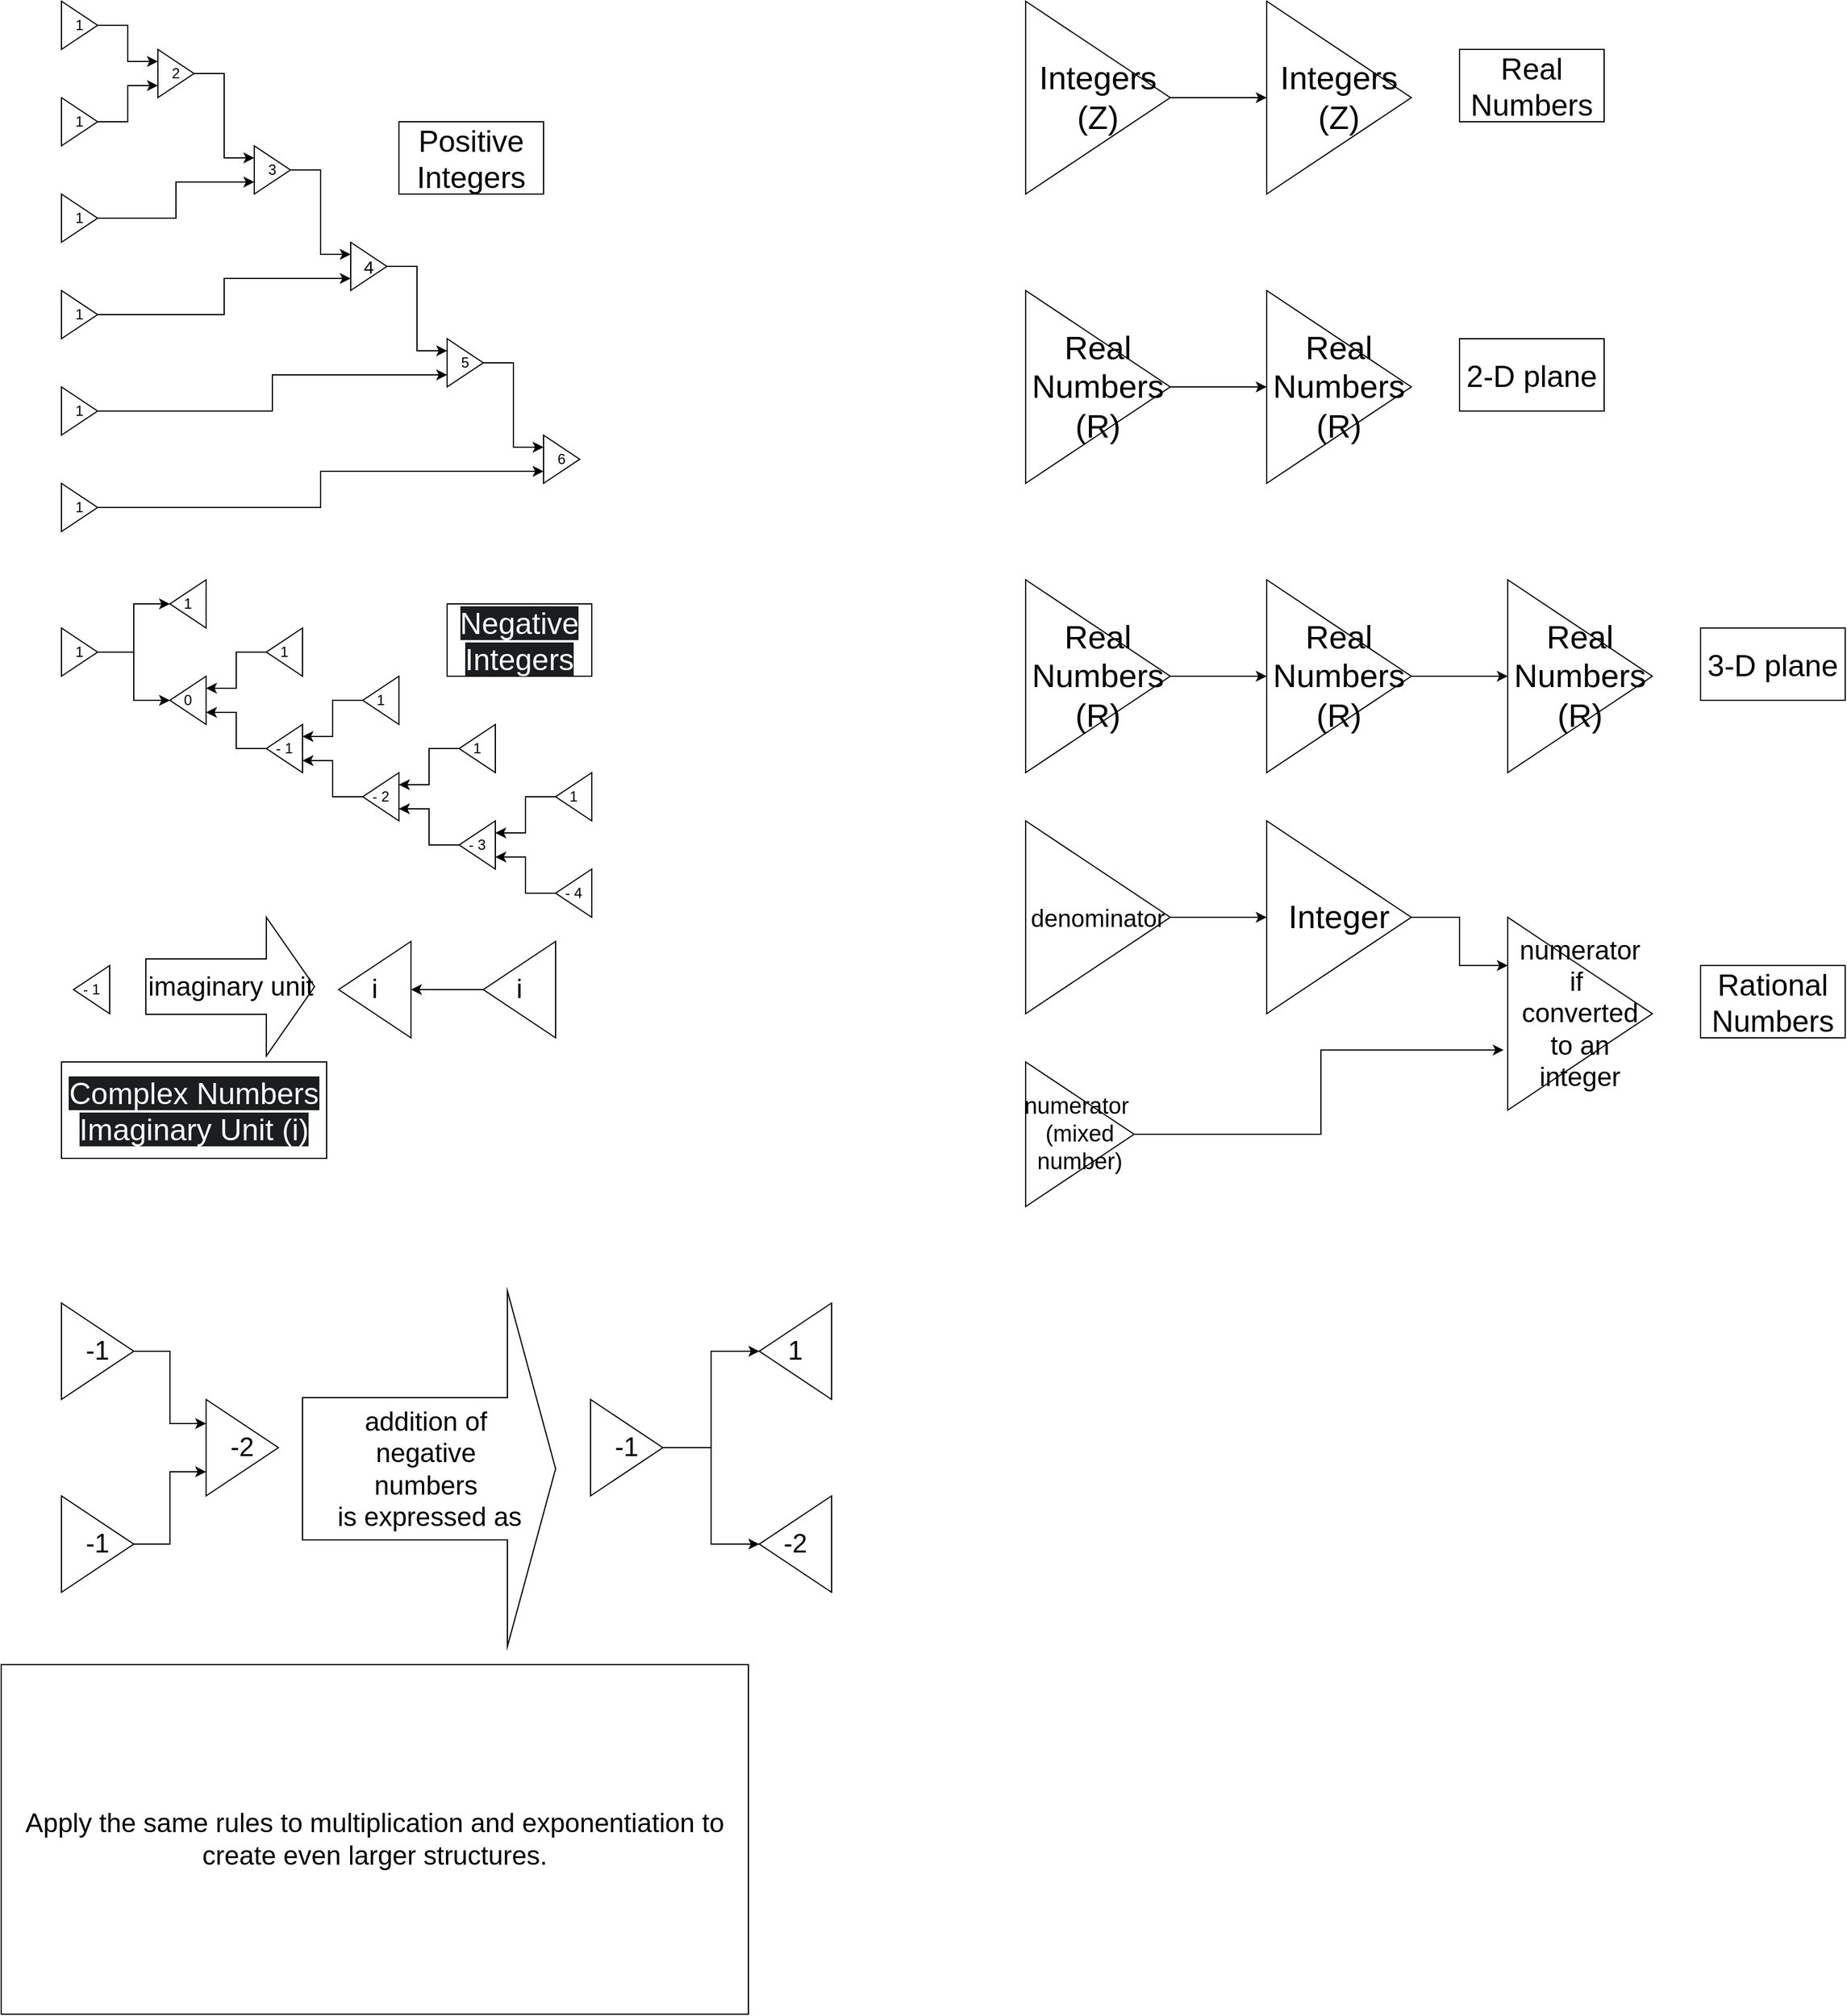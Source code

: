 <mxfile version="26.2.2">
  <diagram name="Page-1" id="xRfz-6UvRlw8iDULHB4P">
    <mxGraphModel dx="2380" dy="1415" grid="1" gridSize="10" guides="1" tooltips="1" connect="1" arrows="1" fold="1" page="1" pageScale="1" pageWidth="850" pageHeight="1100" math="0" shadow="0">
      <root>
        <mxCell id="0" />
        <mxCell id="1" parent="0" />
        <mxCell id="XdePbFOdz1kA0PpPe4pF-14" style="edgeStyle=orthogonalEdgeStyle;rounded=0;orthogonalLoop=1;jettySize=auto;html=1;entryX=0;entryY=0.25;entryDx=0;entryDy=0;" parent="1" source="XdePbFOdz1kA0PpPe4pF-1" target="XdePbFOdz1kA0PpPe4pF-7" edge="1">
          <mxGeometry relative="1" as="geometry" />
        </mxCell>
        <mxCell id="XdePbFOdz1kA0PpPe4pF-1" value="1" style="triangle;whiteSpace=wrap;html=1;" parent="1" vertex="1">
          <mxGeometry x="120" y="80" width="30" height="40" as="geometry" />
        </mxCell>
        <mxCell id="XdePbFOdz1kA0PpPe4pF-11" style="edgeStyle=orthogonalEdgeStyle;rounded=0;orthogonalLoop=1;jettySize=auto;html=1;entryX=0;entryY=0.75;entryDx=0;entryDy=0;" parent="1" source="XdePbFOdz1kA0PpPe4pF-2" target="XdePbFOdz1kA0PpPe4pF-7" edge="1">
          <mxGeometry relative="1" as="geometry" />
        </mxCell>
        <mxCell id="XdePbFOdz1kA0PpPe4pF-2" value="1" style="triangle;whiteSpace=wrap;html=1;" parent="1" vertex="1">
          <mxGeometry x="120" y="160" width="30" height="40" as="geometry" />
        </mxCell>
        <mxCell id="XdePbFOdz1kA0PpPe4pF-12" style="edgeStyle=orthogonalEdgeStyle;rounded=0;orthogonalLoop=1;jettySize=auto;html=1;entryX=0;entryY=0.75;entryDx=0;entryDy=0;" parent="1" source="XdePbFOdz1kA0PpPe4pF-3" target="XdePbFOdz1kA0PpPe4pF-8" edge="1">
          <mxGeometry relative="1" as="geometry" />
        </mxCell>
        <mxCell id="XdePbFOdz1kA0PpPe4pF-3" value="1" style="triangle;whiteSpace=wrap;html=1;" parent="1" vertex="1">
          <mxGeometry x="120" y="240" width="30" height="40" as="geometry" />
        </mxCell>
        <mxCell id="XdePbFOdz1kA0PpPe4pF-16" style="edgeStyle=orthogonalEdgeStyle;rounded=0;orthogonalLoop=1;jettySize=auto;html=1;entryX=0;entryY=0.75;entryDx=0;entryDy=0;" parent="1" source="XdePbFOdz1kA0PpPe4pF-4" target="XdePbFOdz1kA0PpPe4pF-15" edge="1">
          <mxGeometry relative="1" as="geometry" />
        </mxCell>
        <mxCell id="XdePbFOdz1kA0PpPe4pF-4" value="1" style="triangle;whiteSpace=wrap;html=1;" parent="1" vertex="1">
          <mxGeometry x="120" y="320" width="30" height="40" as="geometry" />
        </mxCell>
        <mxCell id="XdePbFOdz1kA0PpPe4pF-19" style="edgeStyle=orthogonalEdgeStyle;rounded=0;orthogonalLoop=1;jettySize=auto;html=1;entryX=0;entryY=0.75;entryDx=0;entryDy=0;" parent="1" source="XdePbFOdz1kA0PpPe4pF-5" target="XdePbFOdz1kA0PpPe4pF-18" edge="1">
          <mxGeometry relative="1" as="geometry" />
        </mxCell>
        <mxCell id="XdePbFOdz1kA0PpPe4pF-5" value="1" style="triangle;whiteSpace=wrap;html=1;" parent="1" vertex="1">
          <mxGeometry x="120" y="400" width="30" height="40" as="geometry" />
        </mxCell>
        <mxCell id="XdePbFOdz1kA0PpPe4pF-23" style="edgeStyle=orthogonalEdgeStyle;rounded=0;orthogonalLoop=1;jettySize=auto;html=1;entryX=0;entryY=0.75;entryDx=0;entryDy=0;" parent="1" source="XdePbFOdz1kA0PpPe4pF-6" target="XdePbFOdz1kA0PpPe4pF-22" edge="1">
          <mxGeometry relative="1" as="geometry" />
        </mxCell>
        <mxCell id="XdePbFOdz1kA0PpPe4pF-6" value="1" style="triangle;whiteSpace=wrap;html=1;" parent="1" vertex="1">
          <mxGeometry x="120" y="480" width="30" height="40" as="geometry" />
        </mxCell>
        <mxCell id="XdePbFOdz1kA0PpPe4pF-13" style="edgeStyle=orthogonalEdgeStyle;rounded=0;orthogonalLoop=1;jettySize=auto;html=1;entryX=0;entryY=0.25;entryDx=0;entryDy=0;" parent="1" source="XdePbFOdz1kA0PpPe4pF-7" target="XdePbFOdz1kA0PpPe4pF-8" edge="1">
          <mxGeometry relative="1" as="geometry" />
        </mxCell>
        <mxCell id="XdePbFOdz1kA0PpPe4pF-7" value="2" style="triangle;whiteSpace=wrap;html=1;" parent="1" vertex="1">
          <mxGeometry x="200" y="120" width="30" height="40" as="geometry" />
        </mxCell>
        <mxCell id="XdePbFOdz1kA0PpPe4pF-17" style="edgeStyle=orthogonalEdgeStyle;rounded=0;orthogonalLoop=1;jettySize=auto;html=1;entryX=0;entryY=0.25;entryDx=0;entryDy=0;" parent="1" source="XdePbFOdz1kA0PpPe4pF-8" target="XdePbFOdz1kA0PpPe4pF-15" edge="1">
          <mxGeometry relative="1" as="geometry" />
        </mxCell>
        <mxCell id="XdePbFOdz1kA0PpPe4pF-8" value="3" style="triangle;whiteSpace=wrap;html=1;" parent="1" vertex="1">
          <mxGeometry x="280" y="200" width="30" height="40" as="geometry" />
        </mxCell>
        <mxCell id="XdePbFOdz1kA0PpPe4pF-20" style="edgeStyle=orthogonalEdgeStyle;rounded=0;orthogonalLoop=1;jettySize=auto;html=1;entryX=0;entryY=0.25;entryDx=0;entryDy=0;" parent="1" source="XdePbFOdz1kA0PpPe4pF-15" target="XdePbFOdz1kA0PpPe4pF-18" edge="1">
          <mxGeometry relative="1" as="geometry" />
        </mxCell>
        <mxCell id="XdePbFOdz1kA0PpPe4pF-15" value="4" style="triangle;whiteSpace=wrap;html=1;fontSize=15;" parent="1" vertex="1">
          <mxGeometry x="360" y="280" width="30" height="40" as="geometry" />
        </mxCell>
        <mxCell id="XdePbFOdz1kA0PpPe4pF-24" style="edgeStyle=orthogonalEdgeStyle;rounded=0;orthogonalLoop=1;jettySize=auto;html=1;entryX=0;entryY=0.25;entryDx=0;entryDy=0;" parent="1" source="XdePbFOdz1kA0PpPe4pF-18" target="XdePbFOdz1kA0PpPe4pF-22" edge="1">
          <mxGeometry relative="1" as="geometry" />
        </mxCell>
        <mxCell id="XdePbFOdz1kA0PpPe4pF-18" value="5" style="triangle;whiteSpace=wrap;html=1;" parent="1" vertex="1">
          <mxGeometry x="440" y="360" width="30" height="40" as="geometry" />
        </mxCell>
        <mxCell id="XdePbFOdz1kA0PpPe4pF-22" value="6" style="triangle;whiteSpace=wrap;html=1;" parent="1" vertex="1">
          <mxGeometry x="520" y="440" width="30" height="40" as="geometry" />
        </mxCell>
        <mxCell id="XdePbFOdz1kA0PpPe4pF-25" value="&lt;font style=&quot;font-size: 25px;&quot;&gt;Positive Integers&lt;/font&gt;" style="whiteSpace=wrap;html=1;" parent="1" vertex="1">
          <mxGeometry x="400" y="180" width="120" height="60" as="geometry" />
        </mxCell>
        <mxCell id="XdePbFOdz1kA0PpPe4pF-33" style="edgeStyle=orthogonalEdgeStyle;rounded=0;orthogonalLoop=1;jettySize=auto;html=1;entryX=1;entryY=0.5;entryDx=0;entryDy=0;" parent="1" source="XdePbFOdz1kA0PpPe4pF-26" target="XdePbFOdz1kA0PpPe4pF-30" edge="1">
          <mxGeometry relative="1" as="geometry" />
        </mxCell>
        <mxCell id="XdePbFOdz1kA0PpPe4pF-34" style="edgeStyle=orthogonalEdgeStyle;rounded=0;orthogonalLoop=1;jettySize=auto;html=1;entryX=1;entryY=0.5;entryDx=0;entryDy=0;" parent="1" source="XdePbFOdz1kA0PpPe4pF-26" target="XdePbFOdz1kA0PpPe4pF-29" edge="1">
          <mxGeometry relative="1" as="geometry" />
        </mxCell>
        <mxCell id="XdePbFOdz1kA0PpPe4pF-26" value="1" style="triangle;whiteSpace=wrap;html=1;" parent="1" vertex="1">
          <mxGeometry x="120" y="600" width="30" height="40" as="geometry" />
        </mxCell>
        <mxCell id="XdePbFOdz1kA0PpPe4pF-29" value="0" style="triangle;whiteSpace=wrap;html=1;direction=west;" parent="1" vertex="1">
          <mxGeometry x="210" y="640" width="30" height="40" as="geometry" />
        </mxCell>
        <mxCell id="XdePbFOdz1kA0PpPe4pF-30" value="1" style="triangle;whiteSpace=wrap;html=1;direction=west;" parent="1" vertex="1">
          <mxGeometry x="210" y="560" width="30" height="40" as="geometry" />
        </mxCell>
        <mxCell id="XdePbFOdz1kA0PpPe4pF-35" style="edgeStyle=orthogonalEdgeStyle;rounded=0;orthogonalLoop=1;jettySize=auto;html=1;entryX=0;entryY=0.75;entryDx=0;entryDy=0;" parent="1" source="XdePbFOdz1kA0PpPe4pF-31" target="XdePbFOdz1kA0PpPe4pF-29" edge="1">
          <mxGeometry relative="1" as="geometry" />
        </mxCell>
        <mxCell id="XdePbFOdz1kA0PpPe4pF-31" value="1" style="triangle;whiteSpace=wrap;html=1;direction=west;" parent="1" vertex="1">
          <mxGeometry x="290" y="600" width="30" height="40" as="geometry" />
        </mxCell>
        <mxCell id="XdePbFOdz1kA0PpPe4pF-36" style="edgeStyle=orthogonalEdgeStyle;rounded=0;orthogonalLoop=1;jettySize=auto;html=1;entryX=0;entryY=0.25;entryDx=0;entryDy=0;" parent="1" source="XdePbFOdz1kA0PpPe4pF-32" target="XdePbFOdz1kA0PpPe4pF-29" edge="1">
          <mxGeometry relative="1" as="geometry" />
        </mxCell>
        <mxCell id="XdePbFOdz1kA0PpPe4pF-32" value="- 1" style="triangle;whiteSpace=wrap;html=1;direction=west;" parent="1" vertex="1">
          <mxGeometry x="290" y="680" width="30" height="40" as="geometry" />
        </mxCell>
        <mxCell id="XdePbFOdz1kA0PpPe4pF-40" style="edgeStyle=orthogonalEdgeStyle;rounded=0;orthogonalLoop=1;jettySize=auto;html=1;entryX=0;entryY=0.75;entryDx=0;entryDy=0;" parent="1" source="XdePbFOdz1kA0PpPe4pF-37" target="XdePbFOdz1kA0PpPe4pF-32" edge="1">
          <mxGeometry relative="1" as="geometry" />
        </mxCell>
        <mxCell id="XdePbFOdz1kA0PpPe4pF-37" value="1" style="triangle;whiteSpace=wrap;html=1;direction=west;" parent="1" vertex="1">
          <mxGeometry x="370" y="640" width="30" height="40" as="geometry" />
        </mxCell>
        <mxCell id="XdePbFOdz1kA0PpPe4pF-39" style="edgeStyle=orthogonalEdgeStyle;rounded=0;orthogonalLoop=1;jettySize=auto;html=1;entryX=0;entryY=0.25;entryDx=0;entryDy=0;" parent="1" source="XdePbFOdz1kA0PpPe4pF-38" target="XdePbFOdz1kA0PpPe4pF-32" edge="1">
          <mxGeometry relative="1" as="geometry" />
        </mxCell>
        <mxCell id="XdePbFOdz1kA0PpPe4pF-38" value="- 2" style="triangle;whiteSpace=wrap;html=1;direction=west;" parent="1" vertex="1">
          <mxGeometry x="370" y="720" width="30" height="40" as="geometry" />
        </mxCell>
        <mxCell id="XdePbFOdz1kA0PpPe4pF-45" style="edgeStyle=orthogonalEdgeStyle;rounded=0;orthogonalLoop=1;jettySize=auto;html=1;entryX=0;entryY=0.75;entryDx=0;entryDy=0;" parent="1" source="XdePbFOdz1kA0PpPe4pF-41" target="XdePbFOdz1kA0PpPe4pF-38" edge="1">
          <mxGeometry relative="1" as="geometry" />
        </mxCell>
        <mxCell id="XdePbFOdz1kA0PpPe4pF-41" value="1" style="triangle;whiteSpace=wrap;html=1;direction=west;" parent="1" vertex="1">
          <mxGeometry x="450" y="680" width="30" height="40" as="geometry" />
        </mxCell>
        <mxCell id="XdePbFOdz1kA0PpPe4pF-46" style="edgeStyle=orthogonalEdgeStyle;rounded=0;orthogonalLoop=1;jettySize=auto;html=1;entryX=0;entryY=0.25;entryDx=0;entryDy=0;" parent="1" source="XdePbFOdz1kA0PpPe4pF-42" target="XdePbFOdz1kA0PpPe4pF-38" edge="1">
          <mxGeometry relative="1" as="geometry" />
        </mxCell>
        <mxCell id="XdePbFOdz1kA0PpPe4pF-42" value="- 3" style="triangle;whiteSpace=wrap;html=1;direction=west;" parent="1" vertex="1">
          <mxGeometry x="450" y="760" width="30" height="40" as="geometry" />
        </mxCell>
        <mxCell id="XdePbFOdz1kA0PpPe4pF-47" style="edgeStyle=orthogonalEdgeStyle;rounded=0;orthogonalLoop=1;jettySize=auto;html=1;entryX=0;entryY=0.75;entryDx=0;entryDy=0;" parent="1" source="XdePbFOdz1kA0PpPe4pF-43" target="XdePbFOdz1kA0PpPe4pF-42" edge="1">
          <mxGeometry relative="1" as="geometry" />
        </mxCell>
        <mxCell id="XdePbFOdz1kA0PpPe4pF-43" value="1" style="triangle;whiteSpace=wrap;html=1;direction=west;" parent="1" vertex="1">
          <mxGeometry x="530" y="720" width="30" height="40" as="geometry" />
        </mxCell>
        <mxCell id="XdePbFOdz1kA0PpPe4pF-48" style="edgeStyle=orthogonalEdgeStyle;rounded=0;orthogonalLoop=1;jettySize=auto;html=1;entryX=0;entryY=0.25;entryDx=0;entryDy=0;" parent="1" source="XdePbFOdz1kA0PpPe4pF-44" target="XdePbFOdz1kA0PpPe4pF-42" edge="1">
          <mxGeometry relative="1" as="geometry" />
        </mxCell>
        <mxCell id="XdePbFOdz1kA0PpPe4pF-44" value="- 4" style="triangle;whiteSpace=wrap;html=1;direction=west;" parent="1" vertex="1">
          <mxGeometry x="530" y="800" width="30" height="40" as="geometry" />
        </mxCell>
        <mxCell id="XdePbFOdz1kA0PpPe4pF-49" value="&lt;br&gt;&lt;span style=&quot;color: rgb(255, 255, 255); font-family: Helvetica; font-size: 25px; font-style: normal; font-variant-ligatures: normal; font-variant-caps: normal; font-weight: 400; letter-spacing: normal; orphans: 2; text-align: center; text-indent: 0px; text-transform: none; widows: 2; word-spacing: 0px; -webkit-text-stroke-width: 0px; white-space: normal; background-color: rgb(27, 29, 30); text-decoration-thickness: initial; text-decoration-style: initial; text-decoration-color: initial; display: inline !important; float: none;&quot;&gt;Negative Integers&lt;/span&gt;&lt;div&gt;&lt;br/&gt;&lt;/div&gt;" style="whiteSpace=wrap;html=1;" parent="1" vertex="1">
          <mxGeometry x="440" y="580" width="120" height="60" as="geometry" />
        </mxCell>
        <mxCell id="XdePbFOdz1kA0PpPe4pF-64" value="- 1" style="triangle;whiteSpace=wrap;html=1;direction=west;" parent="1" vertex="1">
          <mxGeometry x="130" y="880" width="30" height="40" as="geometry" />
        </mxCell>
        <mxCell id="XdePbFOdz1kA0PpPe4pF-65" value="&lt;font style=&quot;font-size: 22px;&quot;&gt;i&lt;/font&gt;" style="triangle;whiteSpace=wrap;html=1;direction=west;" parent="1" vertex="1">
          <mxGeometry x="350" y="860" width="60" height="80" as="geometry" />
        </mxCell>
        <mxCell id="XdePbFOdz1kA0PpPe4pF-68" style="edgeStyle=orthogonalEdgeStyle;rounded=0;orthogonalLoop=1;jettySize=auto;html=1;" parent="1" source="XdePbFOdz1kA0PpPe4pF-67" target="XdePbFOdz1kA0PpPe4pF-65" edge="1">
          <mxGeometry relative="1" as="geometry" />
        </mxCell>
        <mxCell id="XdePbFOdz1kA0PpPe4pF-67" value="&lt;font style=&quot;font-size: 22px;&quot;&gt;i&lt;/font&gt;" style="triangle;whiteSpace=wrap;html=1;direction=west;" parent="1" vertex="1">
          <mxGeometry x="470" y="860" width="60" height="80" as="geometry" />
        </mxCell>
        <mxCell id="XdePbFOdz1kA0PpPe4pF-69" value="&lt;span style=&quot;font-size: 25px; float: none; display: inline !important; color: rgb(255, 255, 255); background-color: rgb(27, 29, 30);&quot;&gt;Complex Numbers&lt;/span&gt;&lt;div&gt;&lt;span style=&quot;font-size: 25px; float: none; display: inline !important; color: rgb(255, 255, 255); background-color: rgb(27, 29, 30);&quot;&gt;Imaginary Unit (i)&lt;/span&gt;&lt;/div&gt;" style="whiteSpace=wrap;html=1;" parent="1" vertex="1">
          <mxGeometry x="120" y="960" width="220" height="80" as="geometry" />
        </mxCell>
        <mxCell id="XdePbFOdz1kA0PpPe4pF-72" value="" style="edgeStyle=orthogonalEdgeStyle;rounded=0;orthogonalLoop=1;jettySize=auto;html=1;" parent="1" source="XdePbFOdz1kA0PpPe4pF-70" target="XdePbFOdz1kA0PpPe4pF-71" edge="1">
          <mxGeometry relative="1" as="geometry" />
        </mxCell>
        <mxCell id="XdePbFOdz1kA0PpPe4pF-70" value="&lt;font style=&quot;font-size: 27px;&quot;&gt;Integers (Z)&lt;/font&gt;" style="triangle;whiteSpace=wrap;html=1;" parent="1" vertex="1">
          <mxGeometry x="920" y="80" width="120" height="160" as="geometry" />
        </mxCell>
        <mxCell id="XdePbFOdz1kA0PpPe4pF-71" value="&lt;font style=&quot;font-size: 27px;&quot;&gt;Integers (Z)&lt;/font&gt;" style="triangle;whiteSpace=wrap;html=1;" parent="1" vertex="1">
          <mxGeometry x="1120" y="80" width="120" height="160" as="geometry" />
        </mxCell>
        <mxCell id="XdePbFOdz1kA0PpPe4pF-73" value="&lt;font style=&quot;font-size: 25px;&quot;&gt;Real Numbers&lt;/font&gt;" style="whiteSpace=wrap;html=1;" parent="1" vertex="1">
          <mxGeometry x="1280" y="120" width="120" height="60" as="geometry" />
        </mxCell>
        <mxCell id="XdePbFOdz1kA0PpPe4pF-76" style="edgeStyle=orthogonalEdgeStyle;rounded=0;orthogonalLoop=1;jettySize=auto;html=1;entryX=0;entryY=0.5;entryDx=0;entryDy=0;" parent="1" source="XdePbFOdz1kA0PpPe4pF-74" target="XdePbFOdz1kA0PpPe4pF-75" edge="1">
          <mxGeometry relative="1" as="geometry" />
        </mxCell>
        <mxCell id="XdePbFOdz1kA0PpPe4pF-74" value="&lt;font style=&quot;font-size: 27px;&quot;&gt;Real Numbers (R)&lt;/font&gt;" style="triangle;whiteSpace=wrap;html=1;" parent="1" vertex="1">
          <mxGeometry x="920" y="320" width="120" height="160" as="geometry" />
        </mxCell>
        <mxCell id="XdePbFOdz1kA0PpPe4pF-75" value="&lt;font style=&quot;font-size: 27px;&quot;&gt;Real Numbers (R)&lt;/font&gt;" style="triangle;whiteSpace=wrap;html=1;" parent="1" vertex="1">
          <mxGeometry x="1120" y="320" width="120" height="160" as="geometry" />
        </mxCell>
        <mxCell id="XdePbFOdz1kA0PpPe4pF-77" value="&lt;font style=&quot;font-size: 25px;&quot;&gt;2-D plane&lt;/font&gt;" style="whiteSpace=wrap;html=1;" parent="1" vertex="1">
          <mxGeometry x="1280" y="360" width="120" height="60" as="geometry" />
        </mxCell>
        <mxCell id="XdePbFOdz1kA0PpPe4pF-78" style="edgeStyle=orthogonalEdgeStyle;rounded=0;orthogonalLoop=1;jettySize=auto;html=1;entryX=0;entryY=0.5;entryDx=0;entryDy=0;" parent="1" source="XdePbFOdz1kA0PpPe4pF-79" target="XdePbFOdz1kA0PpPe4pF-80" edge="1">
          <mxGeometry relative="1" as="geometry" />
        </mxCell>
        <mxCell id="XdePbFOdz1kA0PpPe4pF-79" value="&lt;font style=&quot;font-size: 27px;&quot;&gt;Real Numbers (R)&lt;/font&gt;" style="triangle;whiteSpace=wrap;html=1;" parent="1" vertex="1">
          <mxGeometry x="920" y="560" width="120" height="160" as="geometry" />
        </mxCell>
        <mxCell id="XdePbFOdz1kA0PpPe4pF-83" style="edgeStyle=orthogonalEdgeStyle;rounded=0;orthogonalLoop=1;jettySize=auto;html=1;entryX=0;entryY=0.5;entryDx=0;entryDy=0;" parent="1" source="XdePbFOdz1kA0PpPe4pF-80" target="XdePbFOdz1kA0PpPe4pF-82" edge="1">
          <mxGeometry relative="1" as="geometry" />
        </mxCell>
        <mxCell id="XdePbFOdz1kA0PpPe4pF-80" value="&lt;font style=&quot;font-size: 27px;&quot;&gt;Real Numbers (R)&lt;/font&gt;" style="triangle;whiteSpace=wrap;html=1;" parent="1" vertex="1">
          <mxGeometry x="1120" y="560" width="120" height="160" as="geometry" />
        </mxCell>
        <mxCell id="XdePbFOdz1kA0PpPe4pF-81" value="&lt;font style=&quot;font-size: 25px;&quot;&gt;3-D plane&lt;/font&gt;" style="whiteSpace=wrap;html=1;" parent="1" vertex="1">
          <mxGeometry x="1480" y="600" width="120" height="60" as="geometry" />
        </mxCell>
        <mxCell id="XdePbFOdz1kA0PpPe4pF-82" value="&lt;font style=&quot;font-size: 27px;&quot;&gt;Real Numbers (R)&lt;/font&gt;" style="triangle;whiteSpace=wrap;html=1;" parent="1" vertex="1">
          <mxGeometry x="1320" y="560" width="120" height="160" as="geometry" />
        </mxCell>
        <mxCell id="XdePbFOdz1kA0PpPe4pF-86" style="edgeStyle=orthogonalEdgeStyle;rounded=0;orthogonalLoop=1;jettySize=auto;html=1;" parent="1" source="XdePbFOdz1kA0PpPe4pF-84" target="XdePbFOdz1kA0PpPe4pF-85" edge="1">
          <mxGeometry relative="1" as="geometry" />
        </mxCell>
        <mxCell id="XdePbFOdz1kA0PpPe4pF-84" value="&lt;font style=&quot;font-size: 20px;&quot;&gt;denominator&lt;/font&gt;" style="triangle;whiteSpace=wrap;html=1;" parent="1" vertex="1">
          <mxGeometry x="920" y="760" width="120" height="160" as="geometry" />
        </mxCell>
        <mxCell id="XdePbFOdz1kA0PpPe4pF-96" style="edgeStyle=orthogonalEdgeStyle;rounded=0;orthogonalLoop=1;jettySize=auto;html=1;entryX=0;entryY=0.25;entryDx=0;entryDy=0;" parent="1" source="XdePbFOdz1kA0PpPe4pF-85" target="XdePbFOdz1kA0PpPe4pF-93" edge="1">
          <mxGeometry relative="1" as="geometry" />
        </mxCell>
        <mxCell id="XdePbFOdz1kA0PpPe4pF-85" value="&lt;font style=&quot;font-size: 27px;&quot;&gt;Integer&lt;/font&gt;" style="triangle;whiteSpace=wrap;html=1;" parent="1" vertex="1">
          <mxGeometry x="1120" y="760" width="120" height="160" as="geometry" />
        </mxCell>
        <mxCell id="XdePbFOdz1kA0PpPe4pF-87" value="&lt;font style=&quot;font-size: 25px;&quot;&gt;Rational Numbers&lt;/font&gt;" style="whiteSpace=wrap;html=1;" parent="1" vertex="1">
          <mxGeometry x="1480" y="880" width="120" height="60" as="geometry" />
        </mxCell>
        <mxCell id="XdePbFOdz1kA0PpPe4pF-92" value="&lt;font style=&quot;font-size: 19px;&quot;&gt;numerator&amp;nbsp; (mixed number)&lt;/font&gt;" style="triangle;whiteSpace=wrap;html=1;" parent="1" vertex="1">
          <mxGeometry x="920" y="960" width="90" height="120" as="geometry" />
        </mxCell>
        <mxCell id="XdePbFOdz1kA0PpPe4pF-93" value="&lt;font style=&quot;font-size: 22px;&quot;&gt;numerator if&amp;nbsp; converted to an integer&lt;/font&gt;" style="triangle;whiteSpace=wrap;html=1;" parent="1" vertex="1">
          <mxGeometry x="1320" y="840" width="120" height="160" as="geometry" />
        </mxCell>
        <mxCell id="XdePbFOdz1kA0PpPe4pF-95" style="edgeStyle=orthogonalEdgeStyle;rounded=0;orthogonalLoop=1;jettySize=auto;html=1;entryX=-0.028;entryY=0.688;entryDx=0;entryDy=0;entryPerimeter=0;" parent="1" source="XdePbFOdz1kA0PpPe4pF-92" target="XdePbFOdz1kA0PpPe4pF-93" edge="1">
          <mxGeometry relative="1" as="geometry" />
        </mxCell>
        <mxCell id="8lCmTH68uW-x6S-3Xysu-26" style="edgeStyle=orthogonalEdgeStyle;rounded=0;orthogonalLoop=1;jettySize=auto;html=1;entryX=0;entryY=0.25;entryDx=0;entryDy=0;" edge="1" parent="1" source="8lCmTH68uW-x6S-3Xysu-22" target="8lCmTH68uW-x6S-3Xysu-24">
          <mxGeometry relative="1" as="geometry" />
        </mxCell>
        <mxCell id="8lCmTH68uW-x6S-3Xysu-22" value="&lt;font style=&quot;font-size: 22px;&quot;&gt;-1&lt;/font&gt;" style="triangle;whiteSpace=wrap;html=1;" vertex="1" parent="1">
          <mxGeometry x="120" y="1160" width="60" height="80" as="geometry" />
        </mxCell>
        <mxCell id="8lCmTH68uW-x6S-3Xysu-25" style="edgeStyle=orthogonalEdgeStyle;rounded=0;orthogonalLoop=1;jettySize=auto;html=1;entryX=0;entryY=0.75;entryDx=0;entryDy=0;" edge="1" parent="1" source="8lCmTH68uW-x6S-3Xysu-23" target="8lCmTH68uW-x6S-3Xysu-24">
          <mxGeometry relative="1" as="geometry" />
        </mxCell>
        <mxCell id="8lCmTH68uW-x6S-3Xysu-23" value="&lt;font style=&quot;font-size: 22px;&quot;&gt;-1&lt;/font&gt;" style="triangle;whiteSpace=wrap;html=1;" vertex="1" parent="1">
          <mxGeometry x="120" y="1320" width="60" height="80" as="geometry" />
        </mxCell>
        <mxCell id="8lCmTH68uW-x6S-3Xysu-24" value="&lt;font style=&quot;font-size: 22px;&quot;&gt;-2&lt;/font&gt;" style="triangle;whiteSpace=wrap;html=1;" vertex="1" parent="1">
          <mxGeometry x="240" y="1240" width="60" height="80" as="geometry" />
        </mxCell>
        <mxCell id="8lCmTH68uW-x6S-3Xysu-30" style="edgeStyle=orthogonalEdgeStyle;rounded=0;orthogonalLoop=1;jettySize=auto;html=1;" edge="1" parent="1" source="8lCmTH68uW-x6S-3Xysu-27" target="8lCmTH68uW-x6S-3Xysu-28">
          <mxGeometry relative="1" as="geometry" />
        </mxCell>
        <mxCell id="8lCmTH68uW-x6S-3Xysu-31" style="edgeStyle=orthogonalEdgeStyle;rounded=0;orthogonalLoop=1;jettySize=auto;html=1;entryX=1;entryY=0.5;entryDx=0;entryDy=0;" edge="1" parent="1" source="8lCmTH68uW-x6S-3Xysu-27" target="8lCmTH68uW-x6S-3Xysu-29">
          <mxGeometry relative="1" as="geometry" />
        </mxCell>
        <mxCell id="8lCmTH68uW-x6S-3Xysu-27" value="&lt;font style=&quot;font-size: 22px;&quot;&gt;-1&lt;/font&gt;" style="triangle;whiteSpace=wrap;html=1;" vertex="1" parent="1">
          <mxGeometry x="559" y="1240" width="60" height="80" as="geometry" />
        </mxCell>
        <mxCell id="8lCmTH68uW-x6S-3Xysu-28" value="&lt;font style=&quot;font-size: 22px;&quot;&gt;-2&lt;/font&gt;" style="triangle;whiteSpace=wrap;html=1;direction=west;" vertex="1" parent="1">
          <mxGeometry x="699" y="1320" width="60" height="80" as="geometry" />
        </mxCell>
        <mxCell id="8lCmTH68uW-x6S-3Xysu-29" value="&lt;font style=&quot;font-size: 22px;&quot;&gt;1&lt;/font&gt;" style="triangle;whiteSpace=wrap;html=1;direction=west;" vertex="1" parent="1">
          <mxGeometry x="699" y="1160" width="60" height="80" as="geometry" />
        </mxCell>
        <mxCell id="8lCmTH68uW-x6S-3Xysu-32" value="&lt;font style=&quot;font-size: 22px;&quot;&gt;addition of&amp;nbsp;&lt;/font&gt;&lt;div&gt;&lt;font style=&quot;font-size: 22px;&quot;&gt;negative&lt;/font&gt;&lt;span style=&quot;font-size: 22px; background-color: transparent; color: light-dark(rgb(0, 0, 0), rgb(255, 255, 255));&quot;&gt;&amp;nbsp;&lt;/span&gt;&lt;/div&gt;&lt;div&gt;&lt;span style=&quot;font-size: 22px; background-color: transparent; color: light-dark(rgb(0, 0, 0), rgb(255, 255, 255));&quot;&gt;numbers&lt;/span&gt;&lt;span style=&quot;background-color: transparent; color: light-dark(rgb(0, 0, 0), rgb(255, 255, 255)); font-size: 22px;&quot;&gt;&amp;nbsp;&lt;/span&gt;&lt;/div&gt;&lt;div&gt;&lt;span style=&quot;background-color: transparent; color: light-dark(rgb(0, 0, 0), rgb(255, 255, 255)); font-size: 22px;&quot;&gt;is expressed as&lt;/span&gt;&lt;/div&gt;" style="html=1;shadow=0;dashed=0;align=center;verticalAlign=middle;shape=mxgraph.arrows2.arrow;dy=0.6;dx=40;notch=0;" vertex="1" parent="1">
          <mxGeometry x="320" y="1150" width="210" height="295" as="geometry" />
        </mxCell>
        <mxCell id="8lCmTH68uW-x6S-3Xysu-33" value="&lt;font style=&quot;font-size: 22px;&quot;&gt;imaginary unit&lt;/font&gt;" style="html=1;shadow=0;dashed=0;align=center;verticalAlign=middle;shape=mxgraph.arrows2.arrow;dy=0.6;dx=40;flipH=1;notch=0;direction=west;" vertex="1" parent="1">
          <mxGeometry x="190" y="840" width="140" height="115" as="geometry" />
        </mxCell>
        <mxCell id="8lCmTH68uW-x6S-3Xysu-50" value="&lt;font style=&quot;font-size: 22px;&quot;&gt;Apply the same rules to multiplication and exponentiation to create even larger structures.&lt;/font&gt;" style="whiteSpace=wrap;html=1;" vertex="1" parent="1">
          <mxGeometry x="70" y="1460" width="620" height="290" as="geometry" />
        </mxCell>
      </root>
    </mxGraphModel>
  </diagram>
</mxfile>
